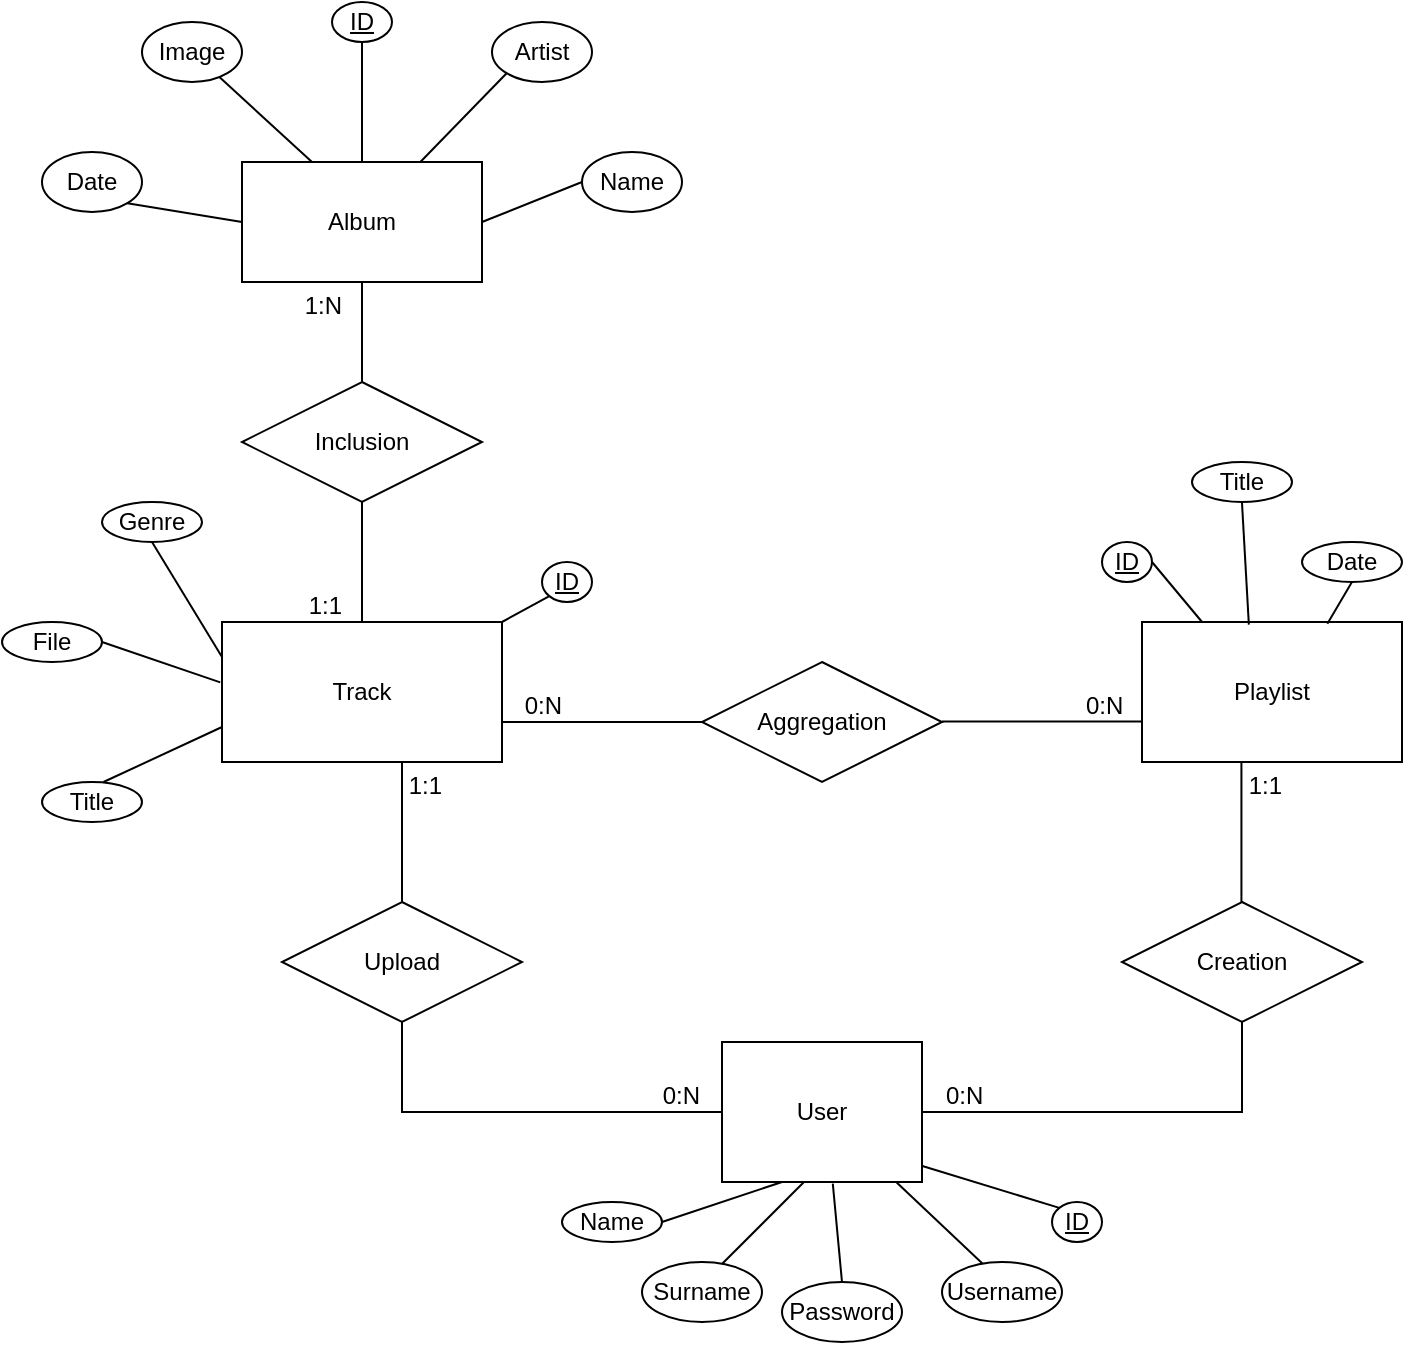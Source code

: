 <mxfile version="14.6.6" type="device"><diagram id="SS3B1p2l05j2n7Ib_kDu" name="Page-1"><mxGraphModel dx="1422" dy="791" grid="1" gridSize="10" guides="1" tooltips="1" connect="1" arrows="1" fold="1" page="1" pageScale="1" pageWidth="1169" pageHeight="827" math="0" shadow="0"><root><mxCell id="0"/><mxCell id="1" parent="0"/><mxCell id="IvjuHQmjVMEjHhCrHZlA-59" value="Track" style="whiteSpace=wrap;html=1;align=center;" parent="1" vertex="1"><mxGeometry x="220" y="380" width="140" height="70" as="geometry"/></mxCell><mxCell id="IvjuHQmjVMEjHhCrHZlA-60" value="Playlist" style="whiteSpace=wrap;html=1;align=center;" parent="1" vertex="1"><mxGeometry x="680" y="380" width="130" height="70" as="geometry"/></mxCell><mxCell id="IvjuHQmjVMEjHhCrHZlA-61" value="User" style="whiteSpace=wrap;html=1;align=center;" parent="1" vertex="1"><mxGeometry x="470" y="590" width="100" height="70" as="geometry"/></mxCell><mxCell id="IvjuHQmjVMEjHhCrHZlA-62" value="Upload" style="shape=rhombus;perimeter=rhombusPerimeter;whiteSpace=wrap;html=1;align=center;" parent="1" vertex="1"><mxGeometry x="250" y="520" width="120" height="60" as="geometry"/></mxCell><mxCell id="IvjuHQmjVMEjHhCrHZlA-63" value="Creation" style="shape=rhombus;perimeter=rhombusPerimeter;whiteSpace=wrap;html=1;align=center;" parent="1" vertex="1"><mxGeometry x="670" y="520" width="120" height="60" as="geometry"/></mxCell><mxCell id="IvjuHQmjVMEjHhCrHZlA-64" value="Aggregation" style="shape=rhombus;perimeter=rhombusPerimeter;whiteSpace=wrap;html=1;align=center;" parent="1" vertex="1"><mxGeometry x="460" y="400" width="120" height="60" as="geometry"/></mxCell><mxCell id="IvjuHQmjVMEjHhCrHZlA-65" value="" style="endArrow=none;html=1;rounded=0;entryX=0;entryY=0.5;entryDx=0;entryDy=0;" parent="1" target="IvjuHQmjVMEjHhCrHZlA-61" edge="1"><mxGeometry relative="1" as="geometry"><mxPoint x="310" y="580" as="sourcePoint"/><mxPoint x="470" y="580" as="targetPoint"/><Array as="points"><mxPoint x="310" y="625"/></Array></mxGeometry></mxCell><mxCell id="IvjuHQmjVMEjHhCrHZlA-66" value="0:N" style="resizable=0;html=1;align=right;verticalAlign=bottom;" parent="IvjuHQmjVMEjHhCrHZlA-65" connectable="0" vertex="1"><mxGeometry x="1" relative="1" as="geometry"><mxPoint x="-10.29" as="offset"/></mxGeometry></mxCell><mxCell id="IvjuHQmjVMEjHhCrHZlA-67" value="" style="endArrow=none;html=1;rounded=0;entryX=0.5;entryY=1;entryDx=0;entryDy=0;exitX=1;exitY=0.5;exitDx=0;exitDy=0;" parent="1" source="IvjuHQmjVMEjHhCrHZlA-61" target="IvjuHQmjVMEjHhCrHZlA-63" edge="1"><mxGeometry relative="1" as="geometry"><mxPoint x="570" y="610" as="sourcePoint"/><mxPoint x="730" y="640" as="targetPoint"/><Array as="points"><mxPoint x="730" y="625"/></Array></mxGeometry></mxCell><mxCell id="IvjuHQmjVMEjHhCrHZlA-68" value="0:N" style="resizable=0;html=1;align=left;verticalAlign=bottom;" parent="IvjuHQmjVMEjHhCrHZlA-67" connectable="0" vertex="1"><mxGeometry x="-1" relative="1" as="geometry"><mxPoint x="10" as="offset"/></mxGeometry></mxCell><mxCell id="IvjuHQmjVMEjHhCrHZlA-69" value="" style="endArrow=none;html=1;rounded=0;" parent="1" edge="1"><mxGeometry relative="1" as="geometry"><mxPoint x="310" y="520" as="sourcePoint"/><mxPoint x="310" y="450" as="targetPoint"/></mxGeometry></mxCell><mxCell id="IvjuHQmjVMEjHhCrHZlA-70" value="1:1" style="resizable=0;html=1;align=right;verticalAlign=bottom;" parent="IvjuHQmjVMEjHhCrHZlA-69" connectable="0" vertex="1"><mxGeometry x="1" relative="1" as="geometry"><mxPoint x="20" y="20.29" as="offset"/></mxGeometry></mxCell><mxCell id="IvjuHQmjVMEjHhCrHZlA-71" value="" style="endArrow=none;html=1;rounded=0;" parent="1" edge="1"><mxGeometry relative="1" as="geometry"><mxPoint x="729.71" y="520" as="sourcePoint"/><mxPoint x="729.71" y="450" as="targetPoint"/></mxGeometry></mxCell><mxCell id="IvjuHQmjVMEjHhCrHZlA-72" value="1:1" style="resizable=0;html=1;align=right;verticalAlign=bottom;" parent="IvjuHQmjVMEjHhCrHZlA-71" connectable="0" vertex="1"><mxGeometry x="1" relative="1" as="geometry"><mxPoint x="20.29" y="20.29" as="offset"/></mxGeometry></mxCell><mxCell id="IvjuHQmjVMEjHhCrHZlA-73" value="" style="endArrow=none;html=1;rounded=0;exitX=0;exitY=0.5;exitDx=0;exitDy=0;" parent="1" source="IvjuHQmjVMEjHhCrHZlA-64" edge="1"><mxGeometry relative="1" as="geometry"><mxPoint x="360" y="500" as="sourcePoint"/><mxPoint x="360" y="430" as="targetPoint"/></mxGeometry></mxCell><mxCell id="IvjuHQmjVMEjHhCrHZlA-74" value="0:N" style="resizable=0;html=1;align=right;verticalAlign=bottom;" parent="IvjuHQmjVMEjHhCrHZlA-73" connectable="0" vertex="1"><mxGeometry x="1" relative="1" as="geometry"><mxPoint x="30" as="offset"/></mxGeometry></mxCell><mxCell id="IvjuHQmjVMEjHhCrHZlA-75" value="" style="endArrow=none;html=1;rounded=0;exitX=0;exitY=0.5;exitDx=0;exitDy=0;" parent="1" edge="1"><mxGeometry relative="1" as="geometry"><mxPoint x="680" y="429.71" as="sourcePoint"/><mxPoint x="580" y="429.71" as="targetPoint"/></mxGeometry></mxCell><mxCell id="IvjuHQmjVMEjHhCrHZlA-76" value="0:N" style="resizable=0;html=1;align=left;verticalAlign=bottom;" parent="IvjuHQmjVMEjHhCrHZlA-75" connectable="0" vertex="1"><mxGeometry x="-1" relative="1" as="geometry"><mxPoint x="-30" y="0.29" as="offset"/></mxGeometry></mxCell><mxCell id="IvjuHQmjVMEjHhCrHZlA-77" value="Genre" style="ellipse;whiteSpace=wrap;html=1;align=center;" parent="1" vertex="1"><mxGeometry x="160" y="320" width="50" height="20" as="geometry"/></mxCell><mxCell id="IvjuHQmjVMEjHhCrHZlA-79" value="Image" style="ellipse;whiteSpace=wrap;html=1;align=center;" parent="1" vertex="1"><mxGeometry x="180" y="80" width="50" height="30" as="geometry"/></mxCell><mxCell id="IvjuHQmjVMEjHhCrHZlA-81" value="Date" style="ellipse;whiteSpace=wrap;html=1;align=center;" parent="1" vertex="1"><mxGeometry x="130" y="145" width="50" height="30" as="geometry"/></mxCell><mxCell id="IvjuHQmjVMEjHhCrHZlA-82" value="File" style="ellipse;whiteSpace=wrap;html=1;align=center;" parent="1" vertex="1"><mxGeometry x="110" y="380" width="50" height="20" as="geometry"/></mxCell><mxCell id="IvjuHQmjVMEjHhCrHZlA-83" value="Title" style="ellipse;whiteSpace=wrap;html=1;align=center;" parent="1" vertex="1"><mxGeometry x="130" y="460" width="50" height="20" as="geometry"/></mxCell><mxCell id="IvjuHQmjVMEjHhCrHZlA-84" value="ID" style="ellipse;whiteSpace=wrap;html=1;align=center;fontStyle=4;" parent="1" vertex="1"><mxGeometry x="380" y="350" width="25" height="20" as="geometry"/></mxCell><mxCell id="IvjuHQmjVMEjHhCrHZlA-85" value="ID" style="ellipse;whiteSpace=wrap;html=1;align=center;fontStyle=4;" parent="1" vertex="1"><mxGeometry x="660" y="340" width="25" height="20" as="geometry"/></mxCell><mxCell id="IvjuHQmjVMEjHhCrHZlA-86" value="ID" style="ellipse;whiteSpace=wrap;html=1;align=center;fontStyle=4;" parent="1" vertex="1"><mxGeometry x="635" y="670" width="25" height="20" as="geometry"/></mxCell><mxCell id="IvjuHQmjVMEjHhCrHZlA-87" value="Username" style="ellipse;whiteSpace=wrap;html=1;align=center;" parent="1" vertex="1"><mxGeometry x="580" y="700" width="60" height="30" as="geometry"/></mxCell><mxCell id="IvjuHQmjVMEjHhCrHZlA-88" value="Name" style="ellipse;whiteSpace=wrap;html=1;align=center;" parent="1" vertex="1"><mxGeometry x="390" y="670" width="50" height="20" as="geometry"/></mxCell><mxCell id="IvjuHQmjVMEjHhCrHZlA-89" value="Surname" style="ellipse;whiteSpace=wrap;html=1;align=center;" parent="1" vertex="1"><mxGeometry x="430" y="700" width="60" height="30" as="geometry"/></mxCell><mxCell id="IvjuHQmjVMEjHhCrHZlA-90" value="Password" style="ellipse;whiteSpace=wrap;html=1;align=center;" parent="1" vertex="1"><mxGeometry x="500" y="710" width="60" height="30" as="geometry"/></mxCell><mxCell id="IvjuHQmjVMEjHhCrHZlA-91" value="Title" style="ellipse;whiteSpace=wrap;html=1;align=center;" parent="1" vertex="1"><mxGeometry x="705" y="300" width="50" height="20" as="geometry"/></mxCell><mxCell id="IvjuHQmjVMEjHhCrHZlA-92" value="Date" style="ellipse;whiteSpace=wrap;html=1;align=center;" parent="1" vertex="1"><mxGeometry x="760" y="340" width="50" height="20" as="geometry"/></mxCell><mxCell id="IvjuHQmjVMEjHhCrHZlA-93" value="" style="endArrow=none;html=1;exitX=0;exitY=0.5;exitDx=0;exitDy=0;entryX=1;entryY=1;entryDx=0;entryDy=0;" parent="1" source="IvjuHQmjVMEjHhCrHZlA-106" target="IvjuHQmjVMEjHhCrHZlA-81" edge="1"><mxGeometry width="50" height="50" relative="1" as="geometry"><mxPoint x="150" y="295" as="sourcePoint"/><mxPoint x="200" y="245" as="targetPoint"/></mxGeometry></mxCell><mxCell id="IvjuHQmjVMEjHhCrHZlA-94" value="" style="endArrow=none;html=1;exitX=0;exitY=0.75;exitDx=0;exitDy=0;entryX=1;entryY=1;entryDx=0;entryDy=0;" parent="1" source="IvjuHQmjVMEjHhCrHZlA-59" edge="1"><mxGeometry width="50" height="50" relative="1" as="geometry"><mxPoint x="229.25" y="513.04" as="sourcePoint"/><mxPoint x="160.743" y="460.005" as="targetPoint"/></mxGeometry></mxCell><mxCell id="IvjuHQmjVMEjHhCrHZlA-95" value="" style="endArrow=none;html=1;exitX=0;exitY=0.25;exitDx=0;exitDy=0;entryX=0.5;entryY=1;entryDx=0;entryDy=0;" parent="1" source="IvjuHQmjVMEjHhCrHZlA-59" target="IvjuHQmjVMEjHhCrHZlA-77" edge="1"><mxGeometry width="50" height="50" relative="1" as="geometry"><mxPoint x="228.51" y="413.04" as="sourcePoint"/><mxPoint x="160.003" y="360.005" as="targetPoint"/></mxGeometry></mxCell><mxCell id="IvjuHQmjVMEjHhCrHZlA-96" value="" style="endArrow=none;html=1;exitX=-0.006;exitY=0.431;exitDx=0;exitDy=0;exitPerimeter=0;entryX=1;entryY=0.5;entryDx=0;entryDy=0;" parent="1" source="IvjuHQmjVMEjHhCrHZlA-59" target="IvjuHQmjVMEjHhCrHZlA-82" edge="1"><mxGeometry width="50" height="50" relative="1" as="geometry"><mxPoint x="228.51" y="460.0" as="sourcePoint"/><mxPoint x="170" y="407" as="targetPoint"/></mxGeometry></mxCell><mxCell id="IvjuHQmjVMEjHhCrHZlA-97" value="" style="endArrow=none;html=1;exitX=1;exitY=0;exitDx=0;exitDy=0;entryX=0;entryY=1;entryDx=0;entryDy=0;" parent="1" source="IvjuHQmjVMEjHhCrHZlA-59" target="IvjuHQmjVMEjHhCrHZlA-84" edge="1"><mxGeometry width="50" height="50" relative="1" as="geometry"><mxPoint x="448.51" y="420.0" as="sourcePoint"/><mxPoint x="380.003" y="366.965" as="targetPoint"/></mxGeometry></mxCell><mxCell id="IvjuHQmjVMEjHhCrHZlA-98" value="" style="endArrow=none;html=1;exitX=0.231;exitY=0;exitDx=0;exitDy=0;exitPerimeter=0;" parent="1" source="IvjuHQmjVMEjHhCrHZlA-60" edge="1"><mxGeometry width="50" height="50" relative="1" as="geometry"><mxPoint x="635" y="400" as="sourcePoint"/><mxPoint x="685" y="350" as="targetPoint"/></mxGeometry></mxCell><mxCell id="IvjuHQmjVMEjHhCrHZlA-99" value="" style="endArrow=none;html=1;exitX=0.411;exitY=0.019;exitDx=0;exitDy=0;exitPerimeter=0;" parent="1" source="IvjuHQmjVMEjHhCrHZlA-60" edge="1"><mxGeometry width="50" height="50" relative="1" as="geometry"><mxPoint x="755.0" y="350" as="sourcePoint"/><mxPoint x="729.97" y="320" as="targetPoint"/></mxGeometry></mxCell><mxCell id="IvjuHQmjVMEjHhCrHZlA-100" value="" style="endArrow=none;html=1;exitX=0.713;exitY=0.013;exitDx=0;exitDy=0;exitPerimeter=0;" parent="1" source="IvjuHQmjVMEjHhCrHZlA-60" edge="1"><mxGeometry width="50" height="50" relative="1" as="geometry"><mxPoint x="810.0" y="390" as="sourcePoint"/><mxPoint x="784.97" y="360" as="targetPoint"/></mxGeometry></mxCell><mxCell id="IvjuHQmjVMEjHhCrHZlA-101" value="" style="endArrow=none;html=1;exitX=1;exitY=0.5;exitDx=0;exitDy=0;" parent="1" source="IvjuHQmjVMEjHhCrHZlA-88" edge="1"><mxGeometry width="50" height="50" relative="1" as="geometry"><mxPoint x="450" y="710" as="sourcePoint"/><mxPoint x="500" y="660" as="targetPoint"/></mxGeometry></mxCell><mxCell id="IvjuHQmjVMEjHhCrHZlA-102" value="" style="endArrow=none;html=1;exitX=1;exitY=0.5;exitDx=0;exitDy=0;" parent="1" edge="1"><mxGeometry width="50" height="50" relative="1" as="geometry"><mxPoint x="470" y="701" as="sourcePoint"/><mxPoint x="511" y="660" as="targetPoint"/></mxGeometry></mxCell><mxCell id="IvjuHQmjVMEjHhCrHZlA-103" value="" style="endArrow=none;html=1;exitX=0.5;exitY=0;exitDx=0;exitDy=0;entryX=0.554;entryY=1.011;entryDx=0;entryDy=0;entryPerimeter=0;" parent="1" source="IvjuHQmjVMEjHhCrHZlA-90" target="IvjuHQmjVMEjHhCrHZlA-61" edge="1"><mxGeometry width="50" height="50" relative="1" as="geometry"><mxPoint x="450" y="690" as="sourcePoint"/><mxPoint x="510" y="670" as="targetPoint"/></mxGeometry></mxCell><mxCell id="IvjuHQmjVMEjHhCrHZlA-104" value="" style="endArrow=none;html=1;exitX=0.339;exitY=0.028;exitDx=0;exitDy=0;exitPerimeter=0;" parent="1" source="IvjuHQmjVMEjHhCrHZlA-87" target="IvjuHQmjVMEjHhCrHZlA-61" edge="1"><mxGeometry width="50" height="50" relative="1" as="geometry"><mxPoint x="530" y="710" as="sourcePoint"/><mxPoint x="580" y="660" as="targetPoint"/></mxGeometry></mxCell><mxCell id="IvjuHQmjVMEjHhCrHZlA-105" value="" style="endArrow=none;html=1;exitX=0;exitY=0;exitDx=0;exitDy=0;entryX=1.002;entryY=0.886;entryDx=0;entryDy=0;entryPerimeter=0;" parent="1" source="IvjuHQmjVMEjHhCrHZlA-86" target="IvjuHQmjVMEjHhCrHZlA-61" edge="1"><mxGeometry width="50" height="50" relative="1" as="geometry"><mxPoint x="560" y="700" as="sourcePoint"/><mxPoint x="610" y="650" as="targetPoint"/></mxGeometry></mxCell><mxCell id="IvjuHQmjVMEjHhCrHZlA-106" value="&lt;div&gt;Album&lt;/div&gt;" style="rounded=0;whiteSpace=wrap;html=1;" parent="1" vertex="1"><mxGeometry x="230" y="150" width="120" height="60" as="geometry"/></mxCell><mxCell id="IvjuHQmjVMEjHhCrHZlA-107" value="Inclusion" style="shape=rhombus;perimeter=rhombusPerimeter;whiteSpace=wrap;html=1;align=center;" parent="1" vertex="1"><mxGeometry x="230" y="260" width="120" height="60" as="geometry"/></mxCell><mxCell id="IvjuHQmjVMEjHhCrHZlA-108" value="" style="endArrow=none;html=1;" parent="1" edge="1" target="IvjuHQmjVMEjHhCrHZlA-79"><mxGeometry width="50" height="50" relative="1" as="geometry"><mxPoint x="265" y="150" as="sourcePoint"/><mxPoint x="221.996" y="110.001" as="targetPoint"/></mxGeometry></mxCell><mxCell id="IvjuHQmjVMEjHhCrHZlA-109" value="" style="endArrow=none;html=1;exitX=0.5;exitY=0;exitDx=0;exitDy=0;entryX=0.5;entryY=1;entryDx=0;entryDy=0;" parent="1" source="IvjuHQmjVMEjHhCrHZlA-106" target="oe83QW2FlXNjZxlqYa4z-1" edge="1"><mxGeometry width="50" height="50" relative="1" as="geometry"><mxPoint x="380" y="105.81" as="sourcePoint"/><mxPoint x="323" y="120" as="targetPoint"/></mxGeometry></mxCell><mxCell id="IvjuHQmjVMEjHhCrHZlA-110" value="" style="endArrow=none;html=1;entryX=0;entryY=0.5;entryDx=0;entryDy=0;exitX=1;exitY=0.5;exitDx=0;exitDy=0;" parent="1" source="IvjuHQmjVMEjHhCrHZlA-106" target="PlZO8-uoIZo9WpYaIlxB-2" edge="1"><mxGeometry width="50" height="50" relative="1" as="geometry"><mxPoint x="460" y="165.81" as="sourcePoint"/><mxPoint x="406.26" y="152.29" as="targetPoint"/></mxGeometry></mxCell><mxCell id="IvjuHQmjVMEjHhCrHZlA-111" value="" style="endArrow=none;html=1;rounded=0;entryX=0.5;entryY=1;entryDx=0;entryDy=0;exitX=0.5;exitY=0;exitDx=0;exitDy=0;" parent="1" source="IvjuHQmjVMEjHhCrHZlA-107" target="IvjuHQmjVMEjHhCrHZlA-106" edge="1"><mxGeometry relative="1" as="geometry"><mxPoint x="290" y="250" as="sourcePoint"/><mxPoint x="450" y="250" as="targetPoint"/></mxGeometry></mxCell><mxCell id="IvjuHQmjVMEjHhCrHZlA-112" value="1:N" style="resizable=0;html=1;align=right;verticalAlign=bottom;" parent="IvjuHQmjVMEjHhCrHZlA-111" connectable="0" vertex="1"><mxGeometry x="1" relative="1" as="geometry"><mxPoint x="-10" y="20.29" as="offset"/></mxGeometry></mxCell><mxCell id="IvjuHQmjVMEjHhCrHZlA-113" value="" style="endArrow=none;html=1;rounded=0;entryX=0.5;entryY=0;entryDx=0;entryDy=0;exitX=0.5;exitY=1;exitDx=0;exitDy=0;" parent="1" source="IvjuHQmjVMEjHhCrHZlA-107" target="IvjuHQmjVMEjHhCrHZlA-59" edge="1"><mxGeometry relative="1" as="geometry"><mxPoint x="290" y="309.31" as="sourcePoint"/><mxPoint x="450" y="309.31" as="targetPoint"/></mxGeometry></mxCell><mxCell id="IvjuHQmjVMEjHhCrHZlA-114" value="1:1" style="resizable=0;html=1;align=right;verticalAlign=bottom;" parent="IvjuHQmjVMEjHhCrHZlA-113" connectable="0" vertex="1"><mxGeometry x="1" relative="1" as="geometry"><mxPoint x="-10" as="offset"/></mxGeometry></mxCell><mxCell id="oe83QW2FlXNjZxlqYa4z-1" value="ID" style="ellipse;whiteSpace=wrap;html=1;align=center;fontStyle=4;" parent="1" vertex="1"><mxGeometry x="275" y="70" width="30" height="20" as="geometry"/></mxCell><mxCell id="PlZO8-uoIZo9WpYaIlxB-1" value="Artist" style="ellipse;whiteSpace=wrap;html=1;align=center;" vertex="1" parent="1"><mxGeometry x="355" y="80" width="50" height="30" as="geometry"/></mxCell><mxCell id="PlZO8-uoIZo9WpYaIlxB-2" value="Name" style="ellipse;whiteSpace=wrap;html=1;align=center;" vertex="1" parent="1"><mxGeometry x="400" y="145" width="50" height="30" as="geometry"/></mxCell><mxCell id="PlZO8-uoIZo9WpYaIlxB-3" value="" style="endArrow=none;html=1;entryX=0;entryY=1;entryDx=0;entryDy=0;" edge="1" parent="1" source="IvjuHQmjVMEjHhCrHZlA-106" target="PlZO8-uoIZo9WpYaIlxB-1"><mxGeometry width="50" height="50" relative="1" as="geometry"><mxPoint x="300" y="160" as="sourcePoint"/><mxPoint x="300" y="110" as="targetPoint"/></mxGeometry></mxCell></root></mxGraphModel></diagram></mxfile>